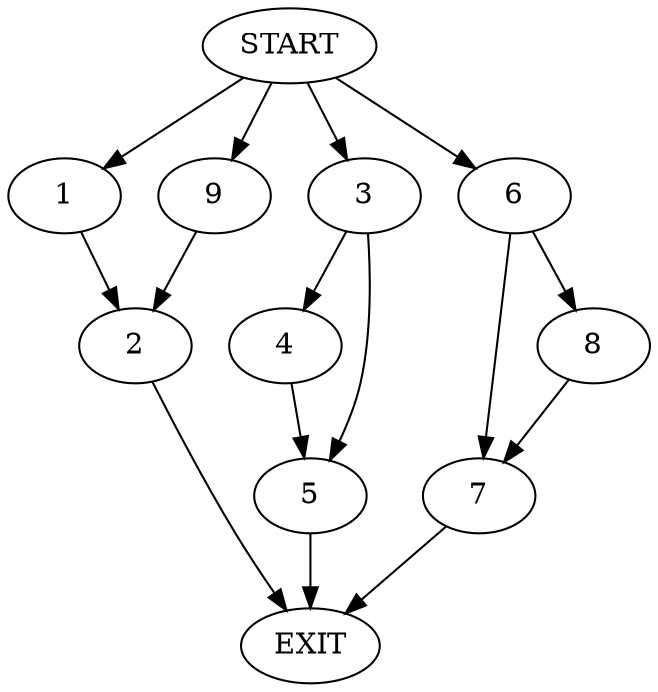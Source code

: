 digraph {
0 [label="START"]
10 [label="EXIT"]
0 -> 1
1 -> 2
2 -> 10
0 -> 3
3 -> 4
3 -> 5
4 -> 5
5 -> 10
0 -> 6
6 -> 7
6 -> 8
7 -> 10
8 -> 7
0 -> 9
9 -> 2
}

